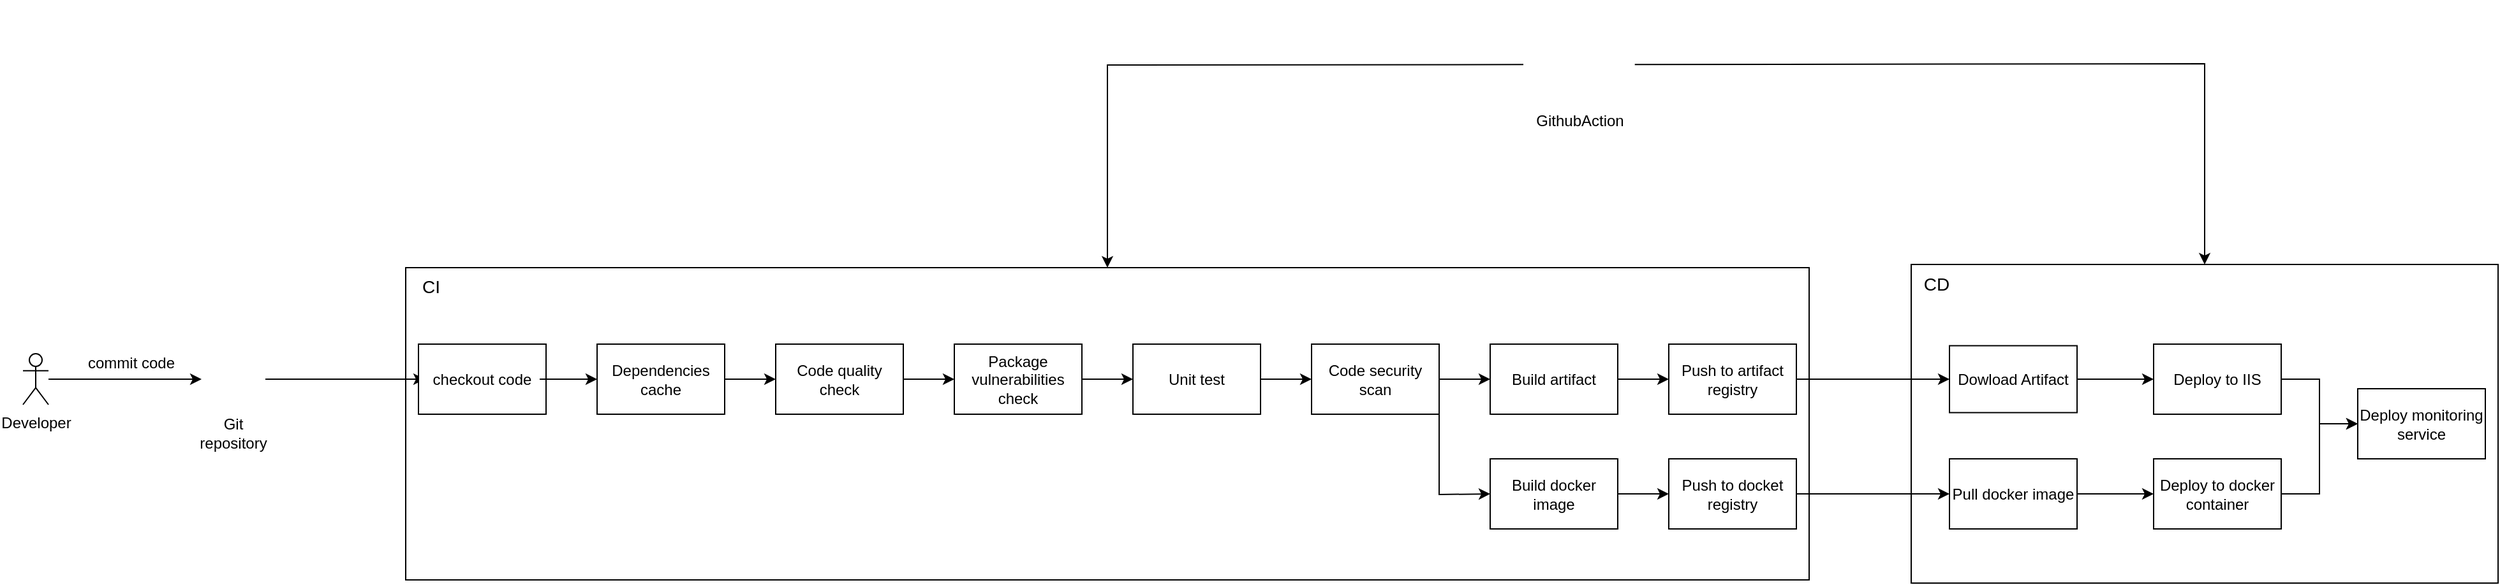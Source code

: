 <mxfile version="26.2.15">
  <diagram name="Page-1" id="q2qK3-SRg88uC1y-vDrQ">
    <mxGraphModel dx="2916" dy="1111" grid="1" gridSize="10" guides="1" tooltips="1" connect="1" arrows="1" fold="1" page="1" pageScale="1" pageWidth="850" pageHeight="1100" math="0" shadow="0">
      <root>
        <mxCell id="0" />
        <mxCell id="1" parent="0" />
        <mxCell id="4VESijn2sR6YKoD569hc-33" value="" style="rounded=0;whiteSpace=wrap;html=1;" vertex="1" parent="1">
          <mxGeometry x="970" y="227.5" width="460" height="250" as="geometry" />
        </mxCell>
        <mxCell id="4VESijn2sR6YKoD569hc-7" value="" style="rounded=0;whiteSpace=wrap;html=1;" vertex="1" parent="1">
          <mxGeometry x="-210" y="230" width="1100" height="245" as="geometry" />
        </mxCell>
        <mxCell id="4VESijn2sR6YKoD569hc-3" value="" style="edgeStyle=orthogonalEdgeStyle;rounded=0;orthogonalLoop=1;jettySize=auto;html=1;" edge="1" parent="1" source="4VESijn2sR6YKoD569hc-1" target="4VESijn2sR6YKoD569hc-2">
          <mxGeometry relative="1" as="geometry" />
        </mxCell>
        <mxCell id="4VESijn2sR6YKoD569hc-1" value="Developer" style="shape=umlActor;verticalLabelPosition=bottom;verticalAlign=top;html=1;outlineConnect=0;" vertex="1" parent="1">
          <mxGeometry x="-510" y="297.5" width="20" height="40" as="geometry" />
        </mxCell>
        <mxCell id="4VESijn2sR6YKoD569hc-10" value="" style="edgeStyle=orthogonalEdgeStyle;rounded=0;orthogonalLoop=1;jettySize=auto;html=1;entryX=0;entryY=0.5;entryDx=0;entryDy=0;" edge="1" parent="1" source="4VESijn2sR6YKoD569hc-2" target="4VESijn2sR6YKoD569hc-14">
          <mxGeometry relative="1" as="geometry" />
        </mxCell>
        <mxCell id="4VESijn2sR6YKoD569hc-2" value="" style="shape=image;verticalLabelPosition=bottom;labelBackgroundColor=default;verticalAlign=top;aspect=fixed;imageAspect=0;image=https://w7.pngwing.com/pngs/476/908/png-transparent-github-repository-version-control-source-code-network-node.png;" vertex="1" parent="1">
          <mxGeometry x="-370" y="292.5" width="50" height="50" as="geometry" />
        </mxCell>
        <mxCell id="4VESijn2sR6YKoD569hc-4" value="commit code" style="text;html=1;align=center;verticalAlign=middle;whiteSpace=wrap;rounded=0;" vertex="1" parent="1">
          <mxGeometry x="-475" y="290" width="100" height="30" as="geometry" />
        </mxCell>
        <mxCell id="4VESijn2sR6YKoD569hc-6" value="Git repository" style="text;html=1;align=center;verticalAlign=middle;whiteSpace=wrap;rounded=0;" vertex="1" parent="1">
          <mxGeometry x="-375" y="345" width="60" height="30" as="geometry" />
        </mxCell>
        <mxCell id="4VESijn2sR6YKoD569hc-9" value="&lt;font style=&quot;font-size: 14px;&quot;&gt;CI&lt;/font&gt;" style="text;html=1;align=center;verticalAlign=middle;whiteSpace=wrap;rounded=0;" vertex="1" parent="1">
          <mxGeometry x="-220" y="230" width="60" height="30" as="geometry" />
        </mxCell>
        <mxCell id="4VESijn2sR6YKoD569hc-13" value="" style="rounded=0;whiteSpace=wrap;html=1;" vertex="1" parent="1">
          <mxGeometry x="-200" y="290" width="100" height="55" as="geometry" />
        </mxCell>
        <mxCell id="4VESijn2sR6YKoD569hc-24" value="" style="edgeStyle=orthogonalEdgeStyle;rounded=0;orthogonalLoop=1;jettySize=auto;html=1;" edge="1" parent="1" source="4VESijn2sR6YKoD569hc-14" target="4VESijn2sR6YKoD569hc-23">
          <mxGeometry relative="1" as="geometry" />
        </mxCell>
        <mxCell id="4VESijn2sR6YKoD569hc-14" value="checkout code" style="text;html=1;align=center;verticalAlign=middle;whiteSpace=wrap;rounded=0;" vertex="1" parent="1">
          <mxGeometry x="-195" y="302.5" width="90" height="30" as="geometry" />
        </mxCell>
        <mxCell id="4VESijn2sR6YKoD569hc-26" value="" style="edgeStyle=orthogonalEdgeStyle;rounded=0;orthogonalLoop=1;jettySize=auto;html=1;" edge="1" parent="1" source="4VESijn2sR6YKoD569hc-17" target="4VESijn2sR6YKoD569hc-21">
          <mxGeometry relative="1" as="geometry" />
        </mxCell>
        <mxCell id="4VESijn2sR6YKoD569hc-17" value="Package vulnerabilities check" style="rounded=0;whiteSpace=wrap;html=1;" vertex="1" parent="1">
          <mxGeometry x="220" y="290" width="100" height="55" as="geometry" />
        </mxCell>
        <mxCell id="4VESijn2sR6YKoD569hc-20" value="" style="edgeStyle=orthogonalEdgeStyle;rounded=0;orthogonalLoop=1;jettySize=auto;html=1;" edge="1" parent="1" source="4VESijn2sR6YKoD569hc-18" target="4VESijn2sR6YKoD569hc-17">
          <mxGeometry relative="1" as="geometry" />
        </mxCell>
        <mxCell id="4VESijn2sR6YKoD569hc-18" value="Code quality check" style="rounded=0;whiteSpace=wrap;html=1;" vertex="1" parent="1">
          <mxGeometry x="80" y="290" width="100" height="55" as="geometry" />
        </mxCell>
        <mxCell id="4VESijn2sR6YKoD569hc-27" value="" style="edgeStyle=orthogonalEdgeStyle;rounded=0;orthogonalLoop=1;jettySize=auto;html=1;" edge="1" parent="1" source="4VESijn2sR6YKoD569hc-21" target="4VESijn2sR6YKoD569hc-22">
          <mxGeometry relative="1" as="geometry" />
        </mxCell>
        <mxCell id="4VESijn2sR6YKoD569hc-21" value="Unit test" style="rounded=0;whiteSpace=wrap;html=1;" vertex="1" parent="1">
          <mxGeometry x="360" y="290" width="100" height="55" as="geometry" />
        </mxCell>
        <mxCell id="4VESijn2sR6YKoD569hc-30" value="" style="edgeStyle=orthogonalEdgeStyle;rounded=0;orthogonalLoop=1;jettySize=auto;html=1;" edge="1" parent="1" source="4VESijn2sR6YKoD569hc-22" target="4VESijn2sR6YKoD569hc-28">
          <mxGeometry relative="1" as="geometry" />
        </mxCell>
        <mxCell id="4VESijn2sR6YKoD569hc-22" value="Code security scan" style="rounded=0;whiteSpace=wrap;html=1;" vertex="1" parent="1">
          <mxGeometry x="500" y="290" width="100" height="55" as="geometry" />
        </mxCell>
        <mxCell id="4VESijn2sR6YKoD569hc-25" value="" style="edgeStyle=orthogonalEdgeStyle;rounded=0;orthogonalLoop=1;jettySize=auto;html=1;" edge="1" parent="1" source="4VESijn2sR6YKoD569hc-23" target="4VESijn2sR6YKoD569hc-18">
          <mxGeometry relative="1" as="geometry" />
        </mxCell>
        <mxCell id="4VESijn2sR6YKoD569hc-23" value="Dependencies cache" style="rounded=0;whiteSpace=wrap;html=1;" vertex="1" parent="1">
          <mxGeometry x="-60" y="290" width="100" height="55" as="geometry" />
        </mxCell>
        <mxCell id="4VESijn2sR6YKoD569hc-31" value="" style="edgeStyle=orthogonalEdgeStyle;rounded=0;orthogonalLoop=1;jettySize=auto;html=1;" edge="1" parent="1" source="4VESijn2sR6YKoD569hc-28" target="4VESijn2sR6YKoD569hc-29">
          <mxGeometry relative="1" as="geometry" />
        </mxCell>
        <mxCell id="4VESijn2sR6YKoD569hc-28" value="Build artifact" style="rounded=0;whiteSpace=wrap;html=1;" vertex="1" parent="1">
          <mxGeometry x="640" y="290" width="100" height="55" as="geometry" />
        </mxCell>
        <mxCell id="4VESijn2sR6YKoD569hc-35" value="" style="edgeStyle=orthogonalEdgeStyle;rounded=0;orthogonalLoop=1;jettySize=auto;html=1;entryX=0;entryY=0.5;entryDx=0;entryDy=0;" edge="1" parent="1" source="4VESijn2sR6YKoD569hc-29" target="4VESijn2sR6YKoD569hc-41">
          <mxGeometry relative="1" as="geometry" />
        </mxCell>
        <mxCell id="4VESijn2sR6YKoD569hc-29" value="Push to artifact registry" style="rounded=0;whiteSpace=wrap;html=1;" vertex="1" parent="1">
          <mxGeometry x="780" y="290" width="100" height="55" as="geometry" />
        </mxCell>
        <mxCell id="4VESijn2sR6YKoD569hc-34" value="&lt;font style=&quot;font-size: 14px;&quot;&gt;CD&lt;/font&gt;" style="text;html=1;align=center;verticalAlign=middle;whiteSpace=wrap;rounded=0;" vertex="1" parent="1">
          <mxGeometry x="960" y="227.5" width="60" height="30" as="geometry" />
        </mxCell>
        <mxCell id="4VESijn2sR6YKoD569hc-38" value="" style="edgeStyle=orthogonalEdgeStyle;rounded=0;orthogonalLoop=1;jettySize=auto;html=1;" edge="1" parent="1" source="4VESijn2sR6YKoD569hc-36" target="4VESijn2sR6YKoD569hc-37">
          <mxGeometry relative="1" as="geometry" />
        </mxCell>
        <mxCell id="4VESijn2sR6YKoD569hc-36" value="Build docker image" style="rounded=0;whiteSpace=wrap;html=1;" vertex="1" parent="1">
          <mxGeometry x="640" y="380" width="100" height="55" as="geometry" />
        </mxCell>
        <mxCell id="4VESijn2sR6YKoD569hc-46" value="" style="edgeStyle=orthogonalEdgeStyle;rounded=0;orthogonalLoop=1;jettySize=auto;html=1;entryX=0;entryY=0.5;entryDx=0;entryDy=0;" edge="1" parent="1" source="4VESijn2sR6YKoD569hc-37" target="4VESijn2sR6YKoD569hc-44">
          <mxGeometry relative="1" as="geometry" />
        </mxCell>
        <mxCell id="4VESijn2sR6YKoD569hc-37" value="Push to docket registry" style="rounded=0;whiteSpace=wrap;html=1;" vertex="1" parent="1">
          <mxGeometry x="780" y="380" width="100" height="55" as="geometry" />
        </mxCell>
        <mxCell id="4VESijn2sR6YKoD569hc-39" value="" style="endArrow=classic;html=1;rounded=0;entryX=0;entryY=0.5;entryDx=0;entryDy=0;exitX=1;exitY=0.5;exitDx=0;exitDy=0;" edge="1" parent="1" source="4VESijn2sR6YKoD569hc-22" target="4VESijn2sR6YKoD569hc-36">
          <mxGeometry width="50" height="50" relative="1" as="geometry">
            <mxPoint x="400" y="600" as="sourcePoint" />
            <mxPoint x="450" y="550" as="targetPoint" />
            <Array as="points">
              <mxPoint x="600" y="408" />
            </Array>
          </mxGeometry>
        </mxCell>
        <mxCell id="4VESijn2sR6YKoD569hc-45" value="" style="edgeStyle=orthogonalEdgeStyle;rounded=0;orthogonalLoop=1;jettySize=auto;html=1;" edge="1" parent="1" source="4VESijn2sR6YKoD569hc-41" target="4VESijn2sR6YKoD569hc-42">
          <mxGeometry relative="1" as="geometry" />
        </mxCell>
        <mxCell id="4VESijn2sR6YKoD569hc-41" value="Dowload Artifact" style="rounded=0;whiteSpace=wrap;html=1;" vertex="1" parent="1">
          <mxGeometry x="1000" y="291.25" width="100" height="52.5" as="geometry" />
        </mxCell>
        <mxCell id="4VESijn2sR6YKoD569hc-50" value="" style="edgeStyle=orthogonalEdgeStyle;rounded=0;orthogonalLoop=1;jettySize=auto;html=1;" edge="1" parent="1" source="4VESijn2sR6YKoD569hc-42" target="4VESijn2sR6YKoD569hc-49">
          <mxGeometry relative="1" as="geometry" />
        </mxCell>
        <mxCell id="4VESijn2sR6YKoD569hc-42" value="Deploy to IIS" style="rounded=0;whiteSpace=wrap;html=1;" vertex="1" parent="1">
          <mxGeometry x="1160" y="290" width="100" height="55" as="geometry" />
        </mxCell>
        <mxCell id="4VESijn2sR6YKoD569hc-51" value="" style="edgeStyle=orthogonalEdgeStyle;rounded=0;orthogonalLoop=1;jettySize=auto;html=1;" edge="1" parent="1" source="4VESijn2sR6YKoD569hc-43" target="4VESijn2sR6YKoD569hc-49">
          <mxGeometry relative="1" as="geometry" />
        </mxCell>
        <mxCell id="4VESijn2sR6YKoD569hc-43" value="Deploy to docker container" style="rounded=0;whiteSpace=wrap;html=1;" vertex="1" parent="1">
          <mxGeometry x="1160" y="380" width="100" height="55" as="geometry" />
        </mxCell>
        <mxCell id="4VESijn2sR6YKoD569hc-48" value="" style="edgeStyle=orthogonalEdgeStyle;rounded=0;orthogonalLoop=1;jettySize=auto;html=1;" edge="1" parent="1" source="4VESijn2sR6YKoD569hc-44" target="4VESijn2sR6YKoD569hc-43">
          <mxGeometry relative="1" as="geometry" />
        </mxCell>
        <mxCell id="4VESijn2sR6YKoD569hc-44" value="Pull docker image" style="rounded=0;whiteSpace=wrap;html=1;" vertex="1" parent="1">
          <mxGeometry x="1000" y="380" width="100" height="55" as="geometry" />
        </mxCell>
        <mxCell id="4VESijn2sR6YKoD569hc-49" value="Deploy monitoring service" style="rounded=0;whiteSpace=wrap;html=1;" vertex="1" parent="1">
          <mxGeometry x="1320" y="325" width="100" height="55" as="geometry" />
        </mxCell>
        <mxCell id="4VESijn2sR6YKoD569hc-53" value="" style="shape=image;verticalLabelPosition=bottom;labelBackgroundColor=default;verticalAlign=top;aspect=fixed;imageAspect=0;image=https://static-00.iconduck.com/assets.00/github-icon-256x256-sgutmi4g.png;" vertex="1" parent="1">
          <mxGeometry x="670" y="20" width="80" height="80" as="geometry" />
        </mxCell>
        <mxCell id="4VESijn2sR6YKoD569hc-56" value="GithubAction" style="text;html=1;align=center;verticalAlign=middle;resizable=0;points=[];autosize=1;strokeColor=none;fillColor=none;" vertex="1" parent="1">
          <mxGeometry x="665" y="100" width="90" height="30" as="geometry" />
        </mxCell>
        <mxCell id="4VESijn2sR6YKoD569hc-57" value="" style="endArrow=classic;html=1;rounded=0;exitX=-0.05;exitY=0.633;exitDx=0;exitDy=0;exitPerimeter=0;entryX=0.5;entryY=0;entryDx=0;entryDy=0;" edge="1" parent="1" source="4VESijn2sR6YKoD569hc-53" target="4VESijn2sR6YKoD569hc-7">
          <mxGeometry width="50" height="50" relative="1" as="geometry">
            <mxPoint x="400" y="400" as="sourcePoint" />
            <mxPoint x="450" y="350" as="targetPoint" />
            <Array as="points">
              <mxPoint x="340" y="71" />
            </Array>
          </mxGeometry>
        </mxCell>
        <mxCell id="4VESijn2sR6YKoD569hc-58" value="" style="endArrow=classic;html=1;rounded=0;entryX=0.5;entryY=0;entryDx=0;entryDy=0;exitX=1.042;exitY=0.633;exitDx=0;exitDy=0;exitPerimeter=0;" edge="1" parent="1" source="4VESijn2sR6YKoD569hc-53" target="4VESijn2sR6YKoD569hc-33">
          <mxGeometry width="50" height="50" relative="1" as="geometry">
            <mxPoint x="760" y="70" as="sourcePoint" />
            <mxPoint x="450" y="350" as="targetPoint" />
            <Array as="points">
              <mxPoint x="1200" y="70" />
            </Array>
          </mxGeometry>
        </mxCell>
      </root>
    </mxGraphModel>
  </diagram>
</mxfile>
